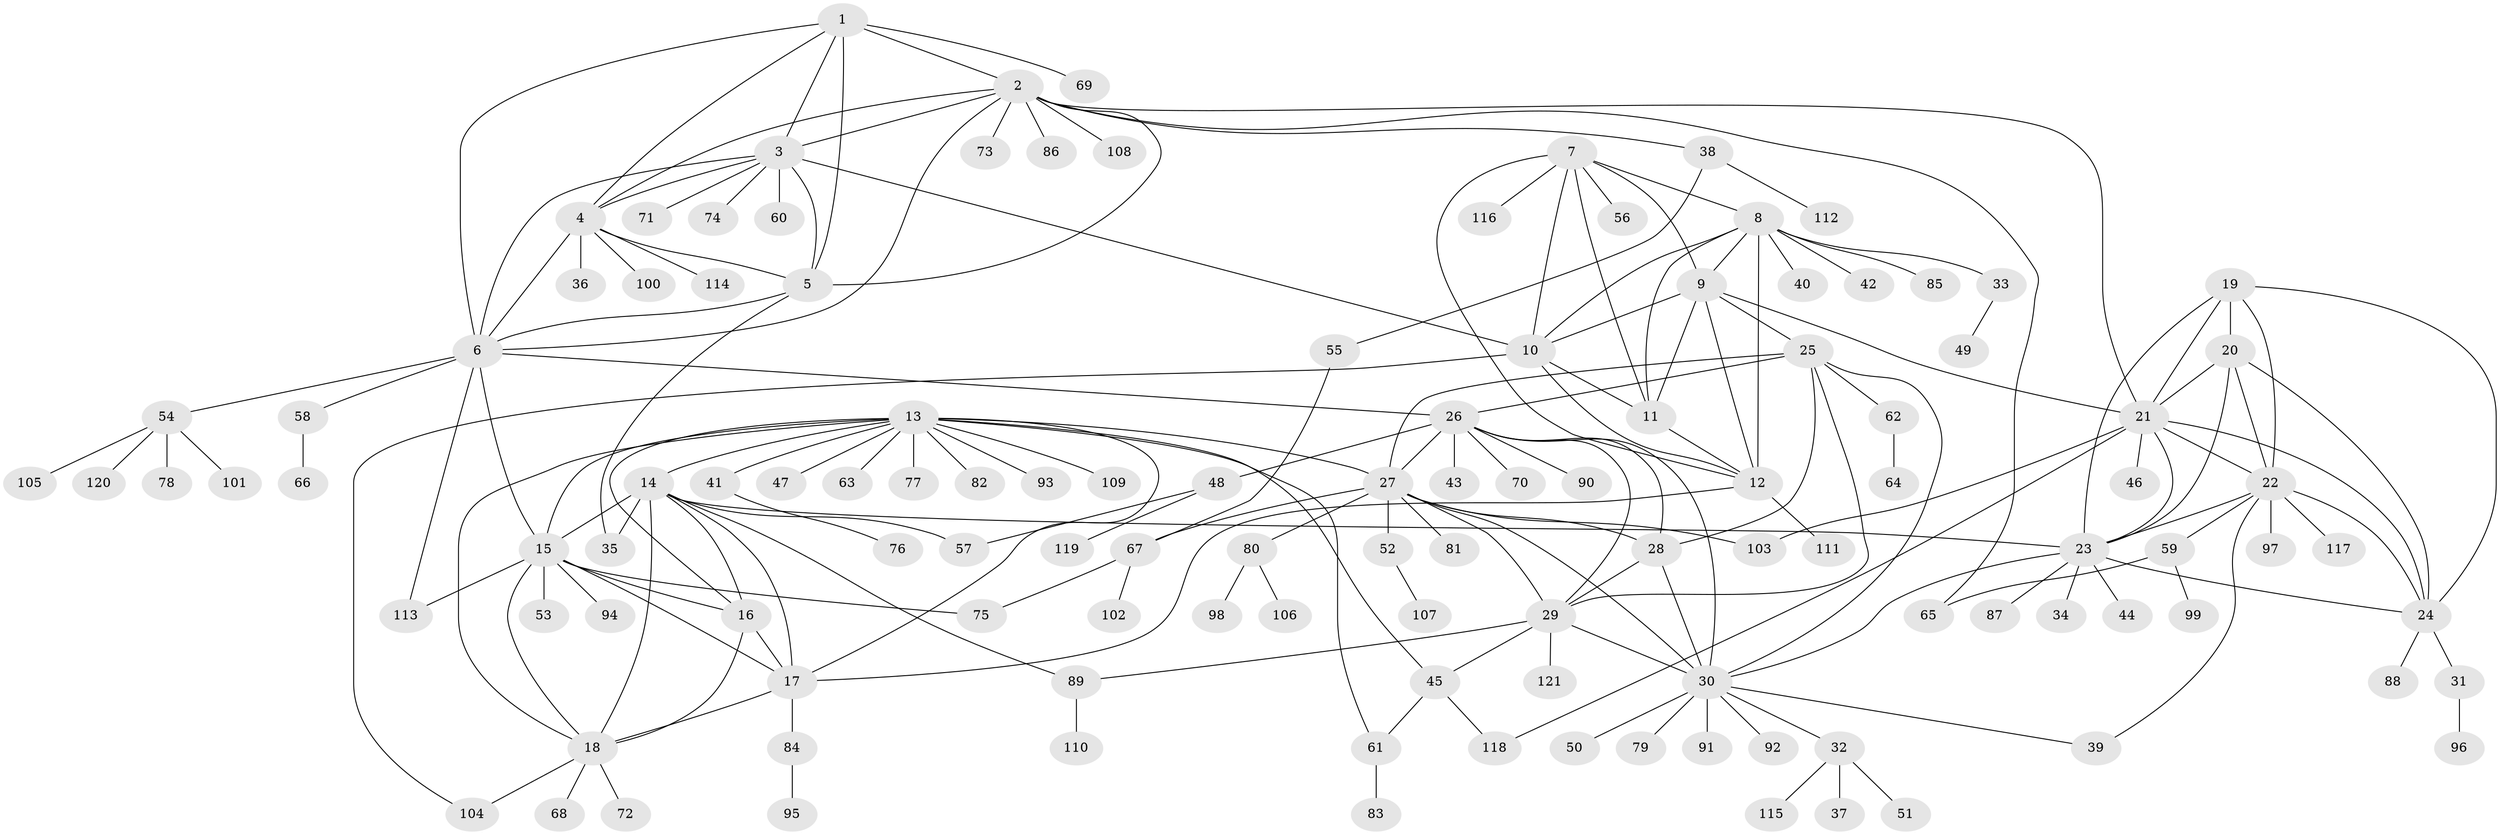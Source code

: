 // Generated by graph-tools (version 1.1) at 2025/16/03/09/25 04:16:03]
// undirected, 121 vertices, 189 edges
graph export_dot {
graph [start="1"]
  node [color=gray90,style=filled];
  1;
  2;
  3;
  4;
  5;
  6;
  7;
  8;
  9;
  10;
  11;
  12;
  13;
  14;
  15;
  16;
  17;
  18;
  19;
  20;
  21;
  22;
  23;
  24;
  25;
  26;
  27;
  28;
  29;
  30;
  31;
  32;
  33;
  34;
  35;
  36;
  37;
  38;
  39;
  40;
  41;
  42;
  43;
  44;
  45;
  46;
  47;
  48;
  49;
  50;
  51;
  52;
  53;
  54;
  55;
  56;
  57;
  58;
  59;
  60;
  61;
  62;
  63;
  64;
  65;
  66;
  67;
  68;
  69;
  70;
  71;
  72;
  73;
  74;
  75;
  76;
  77;
  78;
  79;
  80;
  81;
  82;
  83;
  84;
  85;
  86;
  87;
  88;
  89;
  90;
  91;
  92;
  93;
  94;
  95;
  96;
  97;
  98;
  99;
  100;
  101;
  102;
  103;
  104;
  105;
  106;
  107;
  108;
  109;
  110;
  111;
  112;
  113;
  114;
  115;
  116;
  117;
  118;
  119;
  120;
  121;
  1 -- 2;
  1 -- 3;
  1 -- 4;
  1 -- 5;
  1 -- 6;
  1 -- 69;
  2 -- 3;
  2 -- 4;
  2 -- 5;
  2 -- 6;
  2 -- 21;
  2 -- 38;
  2 -- 65;
  2 -- 73;
  2 -- 86;
  2 -- 108;
  3 -- 4;
  3 -- 5;
  3 -- 6;
  3 -- 10;
  3 -- 60;
  3 -- 71;
  3 -- 74;
  4 -- 5;
  4 -- 6;
  4 -- 36;
  4 -- 100;
  4 -- 114;
  5 -- 6;
  5 -- 35;
  6 -- 15;
  6 -- 26;
  6 -- 54;
  6 -- 58;
  6 -- 113;
  7 -- 8;
  7 -- 9;
  7 -- 10;
  7 -- 11;
  7 -- 12;
  7 -- 56;
  7 -- 116;
  8 -- 9;
  8 -- 10;
  8 -- 11;
  8 -- 12;
  8 -- 33;
  8 -- 40;
  8 -- 42;
  8 -- 85;
  9 -- 10;
  9 -- 11;
  9 -- 12;
  9 -- 21;
  9 -- 25;
  10 -- 11;
  10 -- 12;
  10 -- 104;
  11 -- 12;
  12 -- 17;
  12 -- 111;
  13 -- 14;
  13 -- 15;
  13 -- 16;
  13 -- 17;
  13 -- 18;
  13 -- 27;
  13 -- 41;
  13 -- 45;
  13 -- 47;
  13 -- 61;
  13 -- 63;
  13 -- 77;
  13 -- 82;
  13 -- 93;
  13 -- 109;
  14 -- 15;
  14 -- 16;
  14 -- 17;
  14 -- 18;
  14 -- 23;
  14 -- 35;
  14 -- 57;
  14 -- 89;
  15 -- 16;
  15 -- 17;
  15 -- 18;
  15 -- 53;
  15 -- 75;
  15 -- 94;
  15 -- 113;
  16 -- 17;
  16 -- 18;
  17 -- 18;
  17 -- 84;
  18 -- 68;
  18 -- 72;
  18 -- 104;
  19 -- 20;
  19 -- 21;
  19 -- 22;
  19 -- 23;
  19 -- 24;
  20 -- 21;
  20 -- 22;
  20 -- 23;
  20 -- 24;
  21 -- 22;
  21 -- 23;
  21 -- 24;
  21 -- 46;
  21 -- 103;
  21 -- 118;
  22 -- 23;
  22 -- 24;
  22 -- 39;
  22 -- 59;
  22 -- 97;
  22 -- 117;
  23 -- 24;
  23 -- 30;
  23 -- 34;
  23 -- 44;
  23 -- 87;
  24 -- 31;
  24 -- 88;
  25 -- 26;
  25 -- 27;
  25 -- 28;
  25 -- 29;
  25 -- 30;
  25 -- 62;
  26 -- 27;
  26 -- 28;
  26 -- 29;
  26 -- 30;
  26 -- 43;
  26 -- 48;
  26 -- 70;
  26 -- 90;
  27 -- 28;
  27 -- 29;
  27 -- 30;
  27 -- 52;
  27 -- 67;
  27 -- 80;
  27 -- 81;
  27 -- 103;
  28 -- 29;
  28 -- 30;
  29 -- 30;
  29 -- 45;
  29 -- 89;
  29 -- 121;
  30 -- 32;
  30 -- 39;
  30 -- 50;
  30 -- 79;
  30 -- 91;
  30 -- 92;
  31 -- 96;
  32 -- 37;
  32 -- 51;
  32 -- 115;
  33 -- 49;
  38 -- 55;
  38 -- 112;
  41 -- 76;
  45 -- 61;
  45 -- 118;
  48 -- 57;
  48 -- 119;
  52 -- 107;
  54 -- 78;
  54 -- 101;
  54 -- 105;
  54 -- 120;
  55 -- 67;
  58 -- 66;
  59 -- 65;
  59 -- 99;
  61 -- 83;
  62 -- 64;
  67 -- 75;
  67 -- 102;
  80 -- 98;
  80 -- 106;
  84 -- 95;
  89 -- 110;
}
